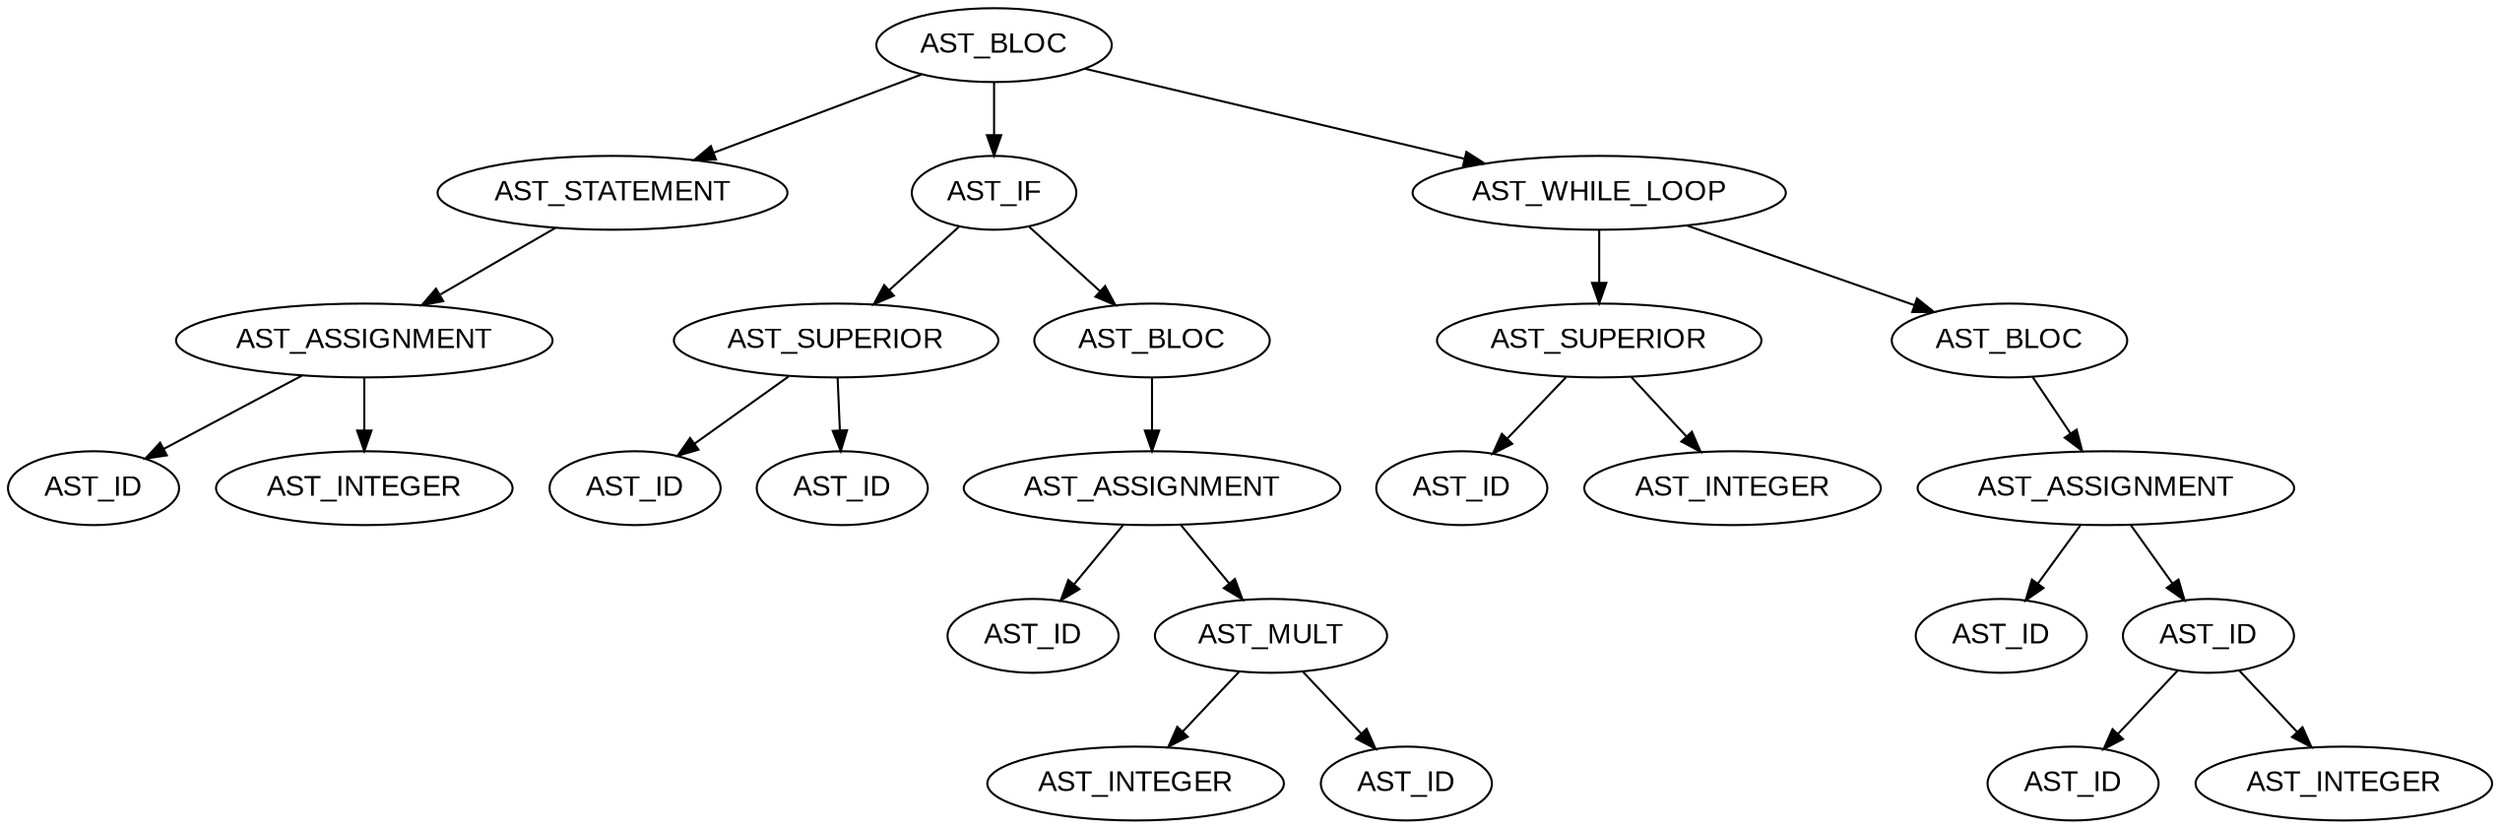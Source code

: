 digraph AST {
    node [fontname="Arial"];
    1[label=AST_BLOC];
    1 -> 2;
    2[label=AST_STATEMENT];
    2 -> 3;
    3[label=AST_ASSIGNMENT];
    3 -> 4;
    4[label=AST_ID];
    3[label=AST_ASSIGNMENT];
    3 -> 5;
    5[label=AST_INTEGER];
    1[label=AST_BLOC];
    1 -> 6;
    6[label=AST_IF];
    6 -> 8;
    8[label=AST_SUPERIOR];
    8 -> 9;
    9[label=AST_ID];
    8[label=AST_SUPERIOR];
    8 -> 10;
    10[label=AST_ID];
    6[label=AST_IF];
    6 -> 11;
    11[label=AST_BLOC];
    11 -> 12;
    12[label=AST_ASSIGNMENT];
    12 -> 13;
    13[label=AST_ID];
    12[label=AST_ASSIGNMENT];
    12 -> 14;
    14[label=AST_MULT];
    14 -> 15;
    15[label=AST_INTEGER];
    14[label=AST_MULT];
    14 -> 16;
    16[label=AST_ID];
    1[label=AST_BLOC];
    1 -> 7;
    7[label=AST_WHILE_LOOP];
    7 -> 17;
    17[label=AST_SUPERIOR];
    17 -> 18;
    18[label=AST_ID];
    17[label=AST_SUPERIOR];
    17 -> 19;
    19[label=AST_INTEGER];
    7[label=AST_WHILE_LOOP];
    7 -> 20;
    20[label=AST_BLOC];
    20 -> 21;
    21[label=AST_ASSIGNMENT];
    21 -> 22;
    22[label=AST_ID];
    21[label=AST_ASSIGNMENT];
    21 -> 23;
    23[label=AST_ID];
    23 -> 24;
    24[label=AST_ID];
    23[label=AST_ID];
    23 -> 25;
    25[label=AST_INTEGER];
}
